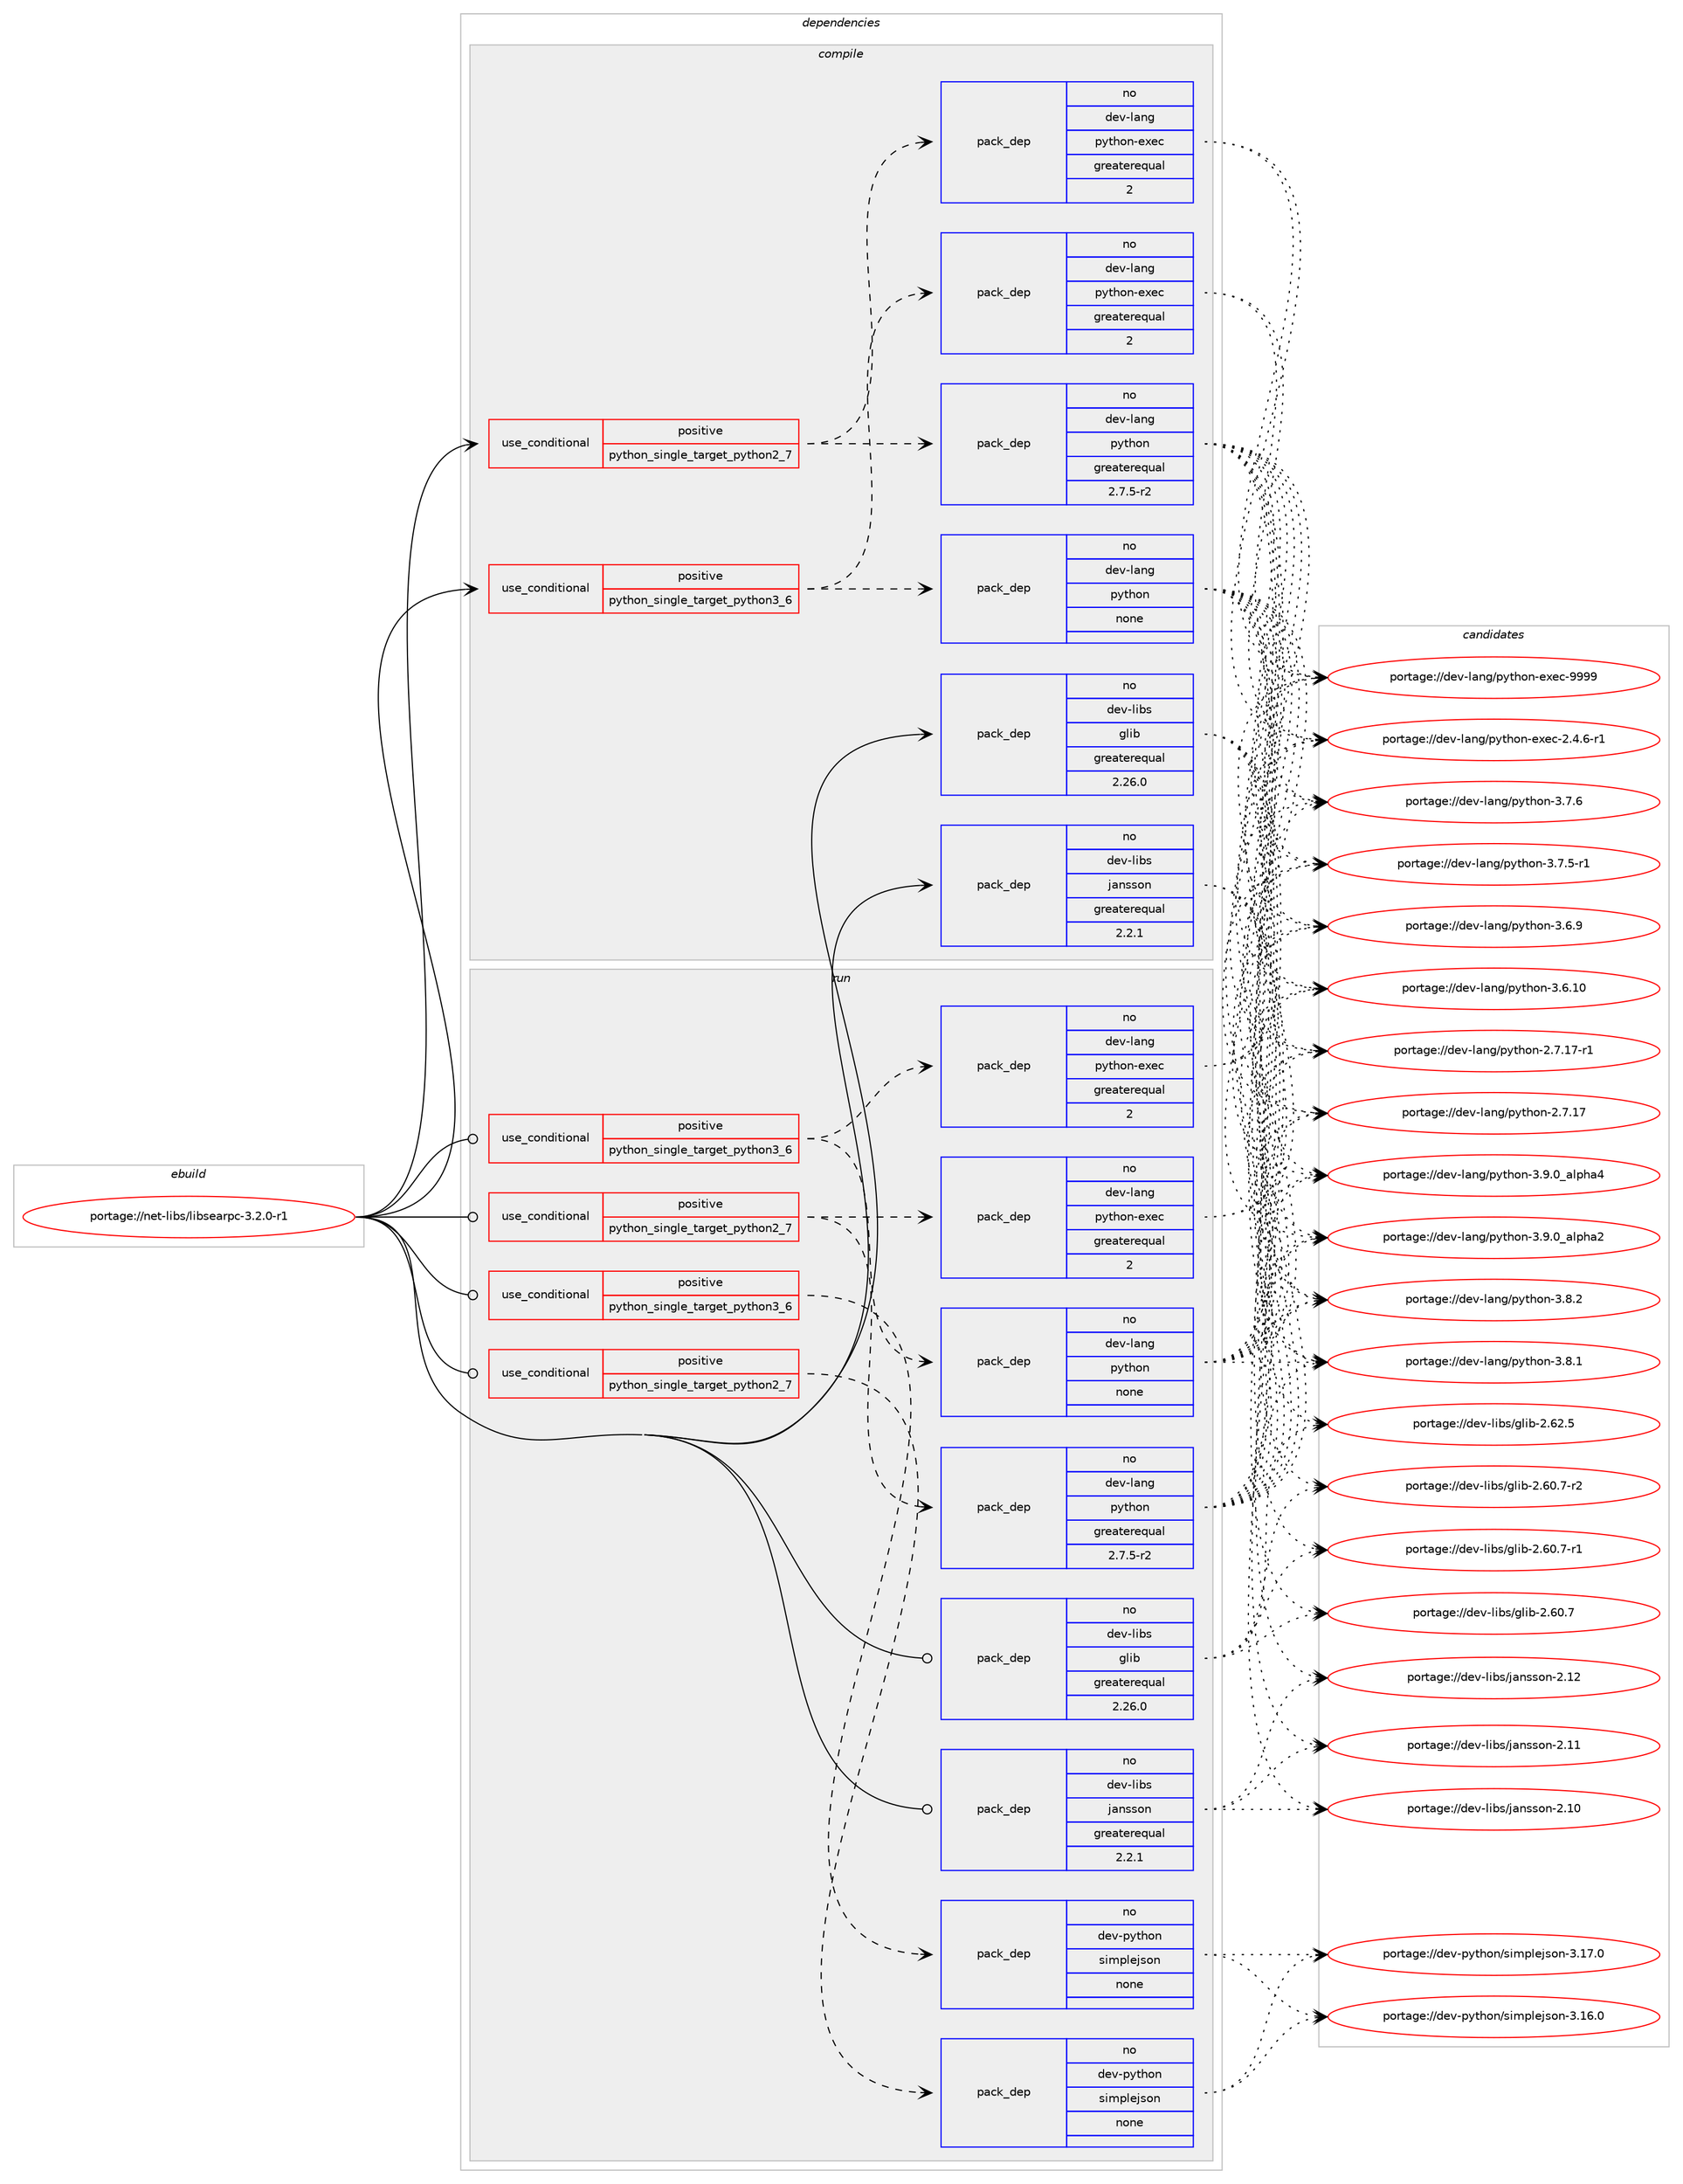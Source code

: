 digraph prolog {

# *************
# Graph options
# *************

newrank=true;
concentrate=true;
compound=true;
graph [rankdir=LR,fontname=Helvetica,fontsize=10,ranksep=1.5];#, ranksep=2.5, nodesep=0.2];
edge  [arrowhead=vee];
node  [fontname=Helvetica,fontsize=10];

# **********
# The ebuild
# **********

subgraph cluster_leftcol {
color=gray;
rank=same;
label=<<i>ebuild</i>>;
id [label="portage://net-libs/libsearpc-3.2.0-r1", color=red, width=4, href="../net-libs/libsearpc-3.2.0-r1.svg"];
}

# ****************
# The dependencies
# ****************

subgraph cluster_midcol {
color=gray;
label=<<i>dependencies</i>>;
subgraph cluster_compile {
fillcolor="#eeeeee";
style=filled;
label=<<i>compile</i>>;
subgraph cond16777 {
dependency79670 [label=<<TABLE BORDER="0" CELLBORDER="1" CELLSPACING="0" CELLPADDING="4"><TR><TD ROWSPAN="3" CELLPADDING="10">use_conditional</TD></TR><TR><TD>positive</TD></TR><TR><TD>python_single_target_python2_7</TD></TR></TABLE>>, shape=none, color=red];
subgraph pack61379 {
dependency79671 [label=<<TABLE BORDER="0" CELLBORDER="1" CELLSPACING="0" CELLPADDING="4" WIDTH="220"><TR><TD ROWSPAN="6" CELLPADDING="30">pack_dep</TD></TR><TR><TD WIDTH="110">no</TD></TR><TR><TD>dev-lang</TD></TR><TR><TD>python</TD></TR><TR><TD>greaterequal</TD></TR><TR><TD>2.7.5-r2</TD></TR></TABLE>>, shape=none, color=blue];
}
dependency79670:e -> dependency79671:w [weight=20,style="dashed",arrowhead="vee"];
subgraph pack61380 {
dependency79672 [label=<<TABLE BORDER="0" CELLBORDER="1" CELLSPACING="0" CELLPADDING="4" WIDTH="220"><TR><TD ROWSPAN="6" CELLPADDING="30">pack_dep</TD></TR><TR><TD WIDTH="110">no</TD></TR><TR><TD>dev-lang</TD></TR><TR><TD>python-exec</TD></TR><TR><TD>greaterequal</TD></TR><TR><TD>2</TD></TR></TABLE>>, shape=none, color=blue];
}
dependency79670:e -> dependency79672:w [weight=20,style="dashed",arrowhead="vee"];
}
id:e -> dependency79670:w [weight=20,style="solid",arrowhead="vee"];
subgraph cond16778 {
dependency79673 [label=<<TABLE BORDER="0" CELLBORDER="1" CELLSPACING="0" CELLPADDING="4"><TR><TD ROWSPAN="3" CELLPADDING="10">use_conditional</TD></TR><TR><TD>positive</TD></TR><TR><TD>python_single_target_python3_6</TD></TR></TABLE>>, shape=none, color=red];
subgraph pack61381 {
dependency79674 [label=<<TABLE BORDER="0" CELLBORDER="1" CELLSPACING="0" CELLPADDING="4" WIDTH="220"><TR><TD ROWSPAN="6" CELLPADDING="30">pack_dep</TD></TR><TR><TD WIDTH="110">no</TD></TR><TR><TD>dev-lang</TD></TR><TR><TD>python</TD></TR><TR><TD>none</TD></TR><TR><TD></TD></TR></TABLE>>, shape=none, color=blue];
}
dependency79673:e -> dependency79674:w [weight=20,style="dashed",arrowhead="vee"];
subgraph pack61382 {
dependency79675 [label=<<TABLE BORDER="0" CELLBORDER="1" CELLSPACING="0" CELLPADDING="4" WIDTH="220"><TR><TD ROWSPAN="6" CELLPADDING="30">pack_dep</TD></TR><TR><TD WIDTH="110">no</TD></TR><TR><TD>dev-lang</TD></TR><TR><TD>python-exec</TD></TR><TR><TD>greaterequal</TD></TR><TR><TD>2</TD></TR></TABLE>>, shape=none, color=blue];
}
dependency79673:e -> dependency79675:w [weight=20,style="dashed",arrowhead="vee"];
}
id:e -> dependency79673:w [weight=20,style="solid",arrowhead="vee"];
subgraph pack61383 {
dependency79676 [label=<<TABLE BORDER="0" CELLBORDER="1" CELLSPACING="0" CELLPADDING="4" WIDTH="220"><TR><TD ROWSPAN="6" CELLPADDING="30">pack_dep</TD></TR><TR><TD WIDTH="110">no</TD></TR><TR><TD>dev-libs</TD></TR><TR><TD>glib</TD></TR><TR><TD>greaterequal</TD></TR><TR><TD>2.26.0</TD></TR></TABLE>>, shape=none, color=blue];
}
id:e -> dependency79676:w [weight=20,style="solid",arrowhead="vee"];
subgraph pack61384 {
dependency79677 [label=<<TABLE BORDER="0" CELLBORDER="1" CELLSPACING="0" CELLPADDING="4" WIDTH="220"><TR><TD ROWSPAN="6" CELLPADDING="30">pack_dep</TD></TR><TR><TD WIDTH="110">no</TD></TR><TR><TD>dev-libs</TD></TR><TR><TD>jansson</TD></TR><TR><TD>greaterequal</TD></TR><TR><TD>2.2.1</TD></TR></TABLE>>, shape=none, color=blue];
}
id:e -> dependency79677:w [weight=20,style="solid",arrowhead="vee"];
}
subgraph cluster_compileandrun {
fillcolor="#eeeeee";
style=filled;
label=<<i>compile and run</i>>;
}
subgraph cluster_run {
fillcolor="#eeeeee";
style=filled;
label=<<i>run</i>>;
subgraph cond16779 {
dependency79678 [label=<<TABLE BORDER="0" CELLBORDER="1" CELLSPACING="0" CELLPADDING="4"><TR><TD ROWSPAN="3" CELLPADDING="10">use_conditional</TD></TR><TR><TD>positive</TD></TR><TR><TD>python_single_target_python2_7</TD></TR></TABLE>>, shape=none, color=red];
subgraph pack61385 {
dependency79679 [label=<<TABLE BORDER="0" CELLBORDER="1" CELLSPACING="0" CELLPADDING="4" WIDTH="220"><TR><TD ROWSPAN="6" CELLPADDING="30">pack_dep</TD></TR><TR><TD WIDTH="110">no</TD></TR><TR><TD>dev-lang</TD></TR><TR><TD>python</TD></TR><TR><TD>greaterequal</TD></TR><TR><TD>2.7.5-r2</TD></TR></TABLE>>, shape=none, color=blue];
}
dependency79678:e -> dependency79679:w [weight=20,style="dashed",arrowhead="vee"];
subgraph pack61386 {
dependency79680 [label=<<TABLE BORDER="0" CELLBORDER="1" CELLSPACING="0" CELLPADDING="4" WIDTH="220"><TR><TD ROWSPAN="6" CELLPADDING="30">pack_dep</TD></TR><TR><TD WIDTH="110">no</TD></TR><TR><TD>dev-lang</TD></TR><TR><TD>python-exec</TD></TR><TR><TD>greaterequal</TD></TR><TR><TD>2</TD></TR></TABLE>>, shape=none, color=blue];
}
dependency79678:e -> dependency79680:w [weight=20,style="dashed",arrowhead="vee"];
}
id:e -> dependency79678:w [weight=20,style="solid",arrowhead="odot"];
subgraph cond16780 {
dependency79681 [label=<<TABLE BORDER="0" CELLBORDER="1" CELLSPACING="0" CELLPADDING="4"><TR><TD ROWSPAN="3" CELLPADDING="10">use_conditional</TD></TR><TR><TD>positive</TD></TR><TR><TD>python_single_target_python2_7</TD></TR></TABLE>>, shape=none, color=red];
subgraph pack61387 {
dependency79682 [label=<<TABLE BORDER="0" CELLBORDER="1" CELLSPACING="0" CELLPADDING="4" WIDTH="220"><TR><TD ROWSPAN="6" CELLPADDING="30">pack_dep</TD></TR><TR><TD WIDTH="110">no</TD></TR><TR><TD>dev-python</TD></TR><TR><TD>simplejson</TD></TR><TR><TD>none</TD></TR><TR><TD></TD></TR></TABLE>>, shape=none, color=blue];
}
dependency79681:e -> dependency79682:w [weight=20,style="dashed",arrowhead="vee"];
}
id:e -> dependency79681:w [weight=20,style="solid",arrowhead="odot"];
subgraph cond16781 {
dependency79683 [label=<<TABLE BORDER="0" CELLBORDER="1" CELLSPACING="0" CELLPADDING="4"><TR><TD ROWSPAN="3" CELLPADDING="10">use_conditional</TD></TR><TR><TD>positive</TD></TR><TR><TD>python_single_target_python3_6</TD></TR></TABLE>>, shape=none, color=red];
subgraph pack61388 {
dependency79684 [label=<<TABLE BORDER="0" CELLBORDER="1" CELLSPACING="0" CELLPADDING="4" WIDTH="220"><TR><TD ROWSPAN="6" CELLPADDING="30">pack_dep</TD></TR><TR><TD WIDTH="110">no</TD></TR><TR><TD>dev-lang</TD></TR><TR><TD>python</TD></TR><TR><TD>none</TD></TR><TR><TD></TD></TR></TABLE>>, shape=none, color=blue];
}
dependency79683:e -> dependency79684:w [weight=20,style="dashed",arrowhead="vee"];
subgraph pack61389 {
dependency79685 [label=<<TABLE BORDER="0" CELLBORDER="1" CELLSPACING="0" CELLPADDING="4" WIDTH="220"><TR><TD ROWSPAN="6" CELLPADDING="30">pack_dep</TD></TR><TR><TD WIDTH="110">no</TD></TR><TR><TD>dev-lang</TD></TR><TR><TD>python-exec</TD></TR><TR><TD>greaterequal</TD></TR><TR><TD>2</TD></TR></TABLE>>, shape=none, color=blue];
}
dependency79683:e -> dependency79685:w [weight=20,style="dashed",arrowhead="vee"];
}
id:e -> dependency79683:w [weight=20,style="solid",arrowhead="odot"];
subgraph cond16782 {
dependency79686 [label=<<TABLE BORDER="0" CELLBORDER="1" CELLSPACING="0" CELLPADDING="4"><TR><TD ROWSPAN="3" CELLPADDING="10">use_conditional</TD></TR><TR><TD>positive</TD></TR><TR><TD>python_single_target_python3_6</TD></TR></TABLE>>, shape=none, color=red];
subgraph pack61390 {
dependency79687 [label=<<TABLE BORDER="0" CELLBORDER="1" CELLSPACING="0" CELLPADDING="4" WIDTH="220"><TR><TD ROWSPAN="6" CELLPADDING="30">pack_dep</TD></TR><TR><TD WIDTH="110">no</TD></TR><TR><TD>dev-python</TD></TR><TR><TD>simplejson</TD></TR><TR><TD>none</TD></TR><TR><TD></TD></TR></TABLE>>, shape=none, color=blue];
}
dependency79686:e -> dependency79687:w [weight=20,style="dashed",arrowhead="vee"];
}
id:e -> dependency79686:w [weight=20,style="solid",arrowhead="odot"];
subgraph pack61391 {
dependency79688 [label=<<TABLE BORDER="0" CELLBORDER="1" CELLSPACING="0" CELLPADDING="4" WIDTH="220"><TR><TD ROWSPAN="6" CELLPADDING="30">pack_dep</TD></TR><TR><TD WIDTH="110">no</TD></TR><TR><TD>dev-libs</TD></TR><TR><TD>glib</TD></TR><TR><TD>greaterequal</TD></TR><TR><TD>2.26.0</TD></TR></TABLE>>, shape=none, color=blue];
}
id:e -> dependency79688:w [weight=20,style="solid",arrowhead="odot"];
subgraph pack61392 {
dependency79689 [label=<<TABLE BORDER="0" CELLBORDER="1" CELLSPACING="0" CELLPADDING="4" WIDTH="220"><TR><TD ROWSPAN="6" CELLPADDING="30">pack_dep</TD></TR><TR><TD WIDTH="110">no</TD></TR><TR><TD>dev-libs</TD></TR><TR><TD>jansson</TD></TR><TR><TD>greaterequal</TD></TR><TR><TD>2.2.1</TD></TR></TABLE>>, shape=none, color=blue];
}
id:e -> dependency79689:w [weight=20,style="solid",arrowhead="odot"];
}
}

# **************
# The candidates
# **************

subgraph cluster_choices {
rank=same;
color=gray;
label=<<i>candidates</i>>;

subgraph choice61379 {
color=black;
nodesep=1;
choice10010111845108971101034711212111610411111045514657464895971081121049752 [label="portage://dev-lang/python-3.9.0_alpha4", color=red, width=4,href="../dev-lang/python-3.9.0_alpha4.svg"];
choice10010111845108971101034711212111610411111045514657464895971081121049750 [label="portage://dev-lang/python-3.9.0_alpha2", color=red, width=4,href="../dev-lang/python-3.9.0_alpha2.svg"];
choice100101118451089711010347112121116104111110455146564650 [label="portage://dev-lang/python-3.8.2", color=red, width=4,href="../dev-lang/python-3.8.2.svg"];
choice100101118451089711010347112121116104111110455146564649 [label="portage://dev-lang/python-3.8.1", color=red, width=4,href="../dev-lang/python-3.8.1.svg"];
choice100101118451089711010347112121116104111110455146554654 [label="portage://dev-lang/python-3.7.6", color=red, width=4,href="../dev-lang/python-3.7.6.svg"];
choice1001011184510897110103471121211161041111104551465546534511449 [label="portage://dev-lang/python-3.7.5-r1", color=red, width=4,href="../dev-lang/python-3.7.5-r1.svg"];
choice100101118451089711010347112121116104111110455146544657 [label="portage://dev-lang/python-3.6.9", color=red, width=4,href="../dev-lang/python-3.6.9.svg"];
choice10010111845108971101034711212111610411111045514654464948 [label="portage://dev-lang/python-3.6.10", color=red, width=4,href="../dev-lang/python-3.6.10.svg"];
choice100101118451089711010347112121116104111110455046554649554511449 [label="portage://dev-lang/python-2.7.17-r1", color=red, width=4,href="../dev-lang/python-2.7.17-r1.svg"];
choice10010111845108971101034711212111610411111045504655464955 [label="portage://dev-lang/python-2.7.17", color=red, width=4,href="../dev-lang/python-2.7.17.svg"];
dependency79671:e -> choice10010111845108971101034711212111610411111045514657464895971081121049752:w [style=dotted,weight="100"];
dependency79671:e -> choice10010111845108971101034711212111610411111045514657464895971081121049750:w [style=dotted,weight="100"];
dependency79671:e -> choice100101118451089711010347112121116104111110455146564650:w [style=dotted,weight="100"];
dependency79671:e -> choice100101118451089711010347112121116104111110455146564649:w [style=dotted,weight="100"];
dependency79671:e -> choice100101118451089711010347112121116104111110455146554654:w [style=dotted,weight="100"];
dependency79671:e -> choice1001011184510897110103471121211161041111104551465546534511449:w [style=dotted,weight="100"];
dependency79671:e -> choice100101118451089711010347112121116104111110455146544657:w [style=dotted,weight="100"];
dependency79671:e -> choice10010111845108971101034711212111610411111045514654464948:w [style=dotted,weight="100"];
dependency79671:e -> choice100101118451089711010347112121116104111110455046554649554511449:w [style=dotted,weight="100"];
dependency79671:e -> choice10010111845108971101034711212111610411111045504655464955:w [style=dotted,weight="100"];
}
subgraph choice61380 {
color=black;
nodesep=1;
choice10010111845108971101034711212111610411111045101120101994557575757 [label="portage://dev-lang/python-exec-9999", color=red, width=4,href="../dev-lang/python-exec-9999.svg"];
choice10010111845108971101034711212111610411111045101120101994550465246544511449 [label="portage://dev-lang/python-exec-2.4.6-r1", color=red, width=4,href="../dev-lang/python-exec-2.4.6-r1.svg"];
dependency79672:e -> choice10010111845108971101034711212111610411111045101120101994557575757:w [style=dotted,weight="100"];
dependency79672:e -> choice10010111845108971101034711212111610411111045101120101994550465246544511449:w [style=dotted,weight="100"];
}
subgraph choice61381 {
color=black;
nodesep=1;
choice10010111845108971101034711212111610411111045514657464895971081121049752 [label="portage://dev-lang/python-3.9.0_alpha4", color=red, width=4,href="../dev-lang/python-3.9.0_alpha4.svg"];
choice10010111845108971101034711212111610411111045514657464895971081121049750 [label="portage://dev-lang/python-3.9.0_alpha2", color=red, width=4,href="../dev-lang/python-3.9.0_alpha2.svg"];
choice100101118451089711010347112121116104111110455146564650 [label="portage://dev-lang/python-3.8.2", color=red, width=4,href="../dev-lang/python-3.8.2.svg"];
choice100101118451089711010347112121116104111110455146564649 [label="portage://dev-lang/python-3.8.1", color=red, width=4,href="../dev-lang/python-3.8.1.svg"];
choice100101118451089711010347112121116104111110455146554654 [label="portage://dev-lang/python-3.7.6", color=red, width=4,href="../dev-lang/python-3.7.6.svg"];
choice1001011184510897110103471121211161041111104551465546534511449 [label="portage://dev-lang/python-3.7.5-r1", color=red, width=4,href="../dev-lang/python-3.7.5-r1.svg"];
choice100101118451089711010347112121116104111110455146544657 [label="portage://dev-lang/python-3.6.9", color=red, width=4,href="../dev-lang/python-3.6.9.svg"];
choice10010111845108971101034711212111610411111045514654464948 [label="portage://dev-lang/python-3.6.10", color=red, width=4,href="../dev-lang/python-3.6.10.svg"];
choice100101118451089711010347112121116104111110455046554649554511449 [label="portage://dev-lang/python-2.7.17-r1", color=red, width=4,href="../dev-lang/python-2.7.17-r1.svg"];
choice10010111845108971101034711212111610411111045504655464955 [label="portage://dev-lang/python-2.7.17", color=red, width=4,href="../dev-lang/python-2.7.17.svg"];
dependency79674:e -> choice10010111845108971101034711212111610411111045514657464895971081121049752:w [style=dotted,weight="100"];
dependency79674:e -> choice10010111845108971101034711212111610411111045514657464895971081121049750:w [style=dotted,weight="100"];
dependency79674:e -> choice100101118451089711010347112121116104111110455146564650:w [style=dotted,weight="100"];
dependency79674:e -> choice100101118451089711010347112121116104111110455146564649:w [style=dotted,weight="100"];
dependency79674:e -> choice100101118451089711010347112121116104111110455146554654:w [style=dotted,weight="100"];
dependency79674:e -> choice1001011184510897110103471121211161041111104551465546534511449:w [style=dotted,weight="100"];
dependency79674:e -> choice100101118451089711010347112121116104111110455146544657:w [style=dotted,weight="100"];
dependency79674:e -> choice10010111845108971101034711212111610411111045514654464948:w [style=dotted,weight="100"];
dependency79674:e -> choice100101118451089711010347112121116104111110455046554649554511449:w [style=dotted,weight="100"];
dependency79674:e -> choice10010111845108971101034711212111610411111045504655464955:w [style=dotted,weight="100"];
}
subgraph choice61382 {
color=black;
nodesep=1;
choice10010111845108971101034711212111610411111045101120101994557575757 [label="portage://dev-lang/python-exec-9999", color=red, width=4,href="../dev-lang/python-exec-9999.svg"];
choice10010111845108971101034711212111610411111045101120101994550465246544511449 [label="portage://dev-lang/python-exec-2.4.6-r1", color=red, width=4,href="../dev-lang/python-exec-2.4.6-r1.svg"];
dependency79675:e -> choice10010111845108971101034711212111610411111045101120101994557575757:w [style=dotted,weight="100"];
dependency79675:e -> choice10010111845108971101034711212111610411111045101120101994550465246544511449:w [style=dotted,weight="100"];
}
subgraph choice61383 {
color=black;
nodesep=1;
choice1001011184510810598115471031081059845504654504653 [label="portage://dev-libs/glib-2.62.5", color=red, width=4,href="../dev-libs/glib-2.62.5.svg"];
choice10010111845108105981154710310810598455046544846554511450 [label="portage://dev-libs/glib-2.60.7-r2", color=red, width=4,href="../dev-libs/glib-2.60.7-r2.svg"];
choice10010111845108105981154710310810598455046544846554511449 [label="portage://dev-libs/glib-2.60.7-r1", color=red, width=4,href="../dev-libs/glib-2.60.7-r1.svg"];
choice1001011184510810598115471031081059845504654484655 [label="portage://dev-libs/glib-2.60.7", color=red, width=4,href="../dev-libs/glib-2.60.7.svg"];
dependency79676:e -> choice1001011184510810598115471031081059845504654504653:w [style=dotted,weight="100"];
dependency79676:e -> choice10010111845108105981154710310810598455046544846554511450:w [style=dotted,weight="100"];
dependency79676:e -> choice10010111845108105981154710310810598455046544846554511449:w [style=dotted,weight="100"];
dependency79676:e -> choice1001011184510810598115471031081059845504654484655:w [style=dotted,weight="100"];
}
subgraph choice61384 {
color=black;
nodesep=1;
choice100101118451081059811547106971101151151111104550464950 [label="portage://dev-libs/jansson-2.12", color=red, width=4,href="../dev-libs/jansson-2.12.svg"];
choice100101118451081059811547106971101151151111104550464949 [label="portage://dev-libs/jansson-2.11", color=red, width=4,href="../dev-libs/jansson-2.11.svg"];
choice100101118451081059811547106971101151151111104550464948 [label="portage://dev-libs/jansson-2.10", color=red, width=4,href="../dev-libs/jansson-2.10.svg"];
dependency79677:e -> choice100101118451081059811547106971101151151111104550464950:w [style=dotted,weight="100"];
dependency79677:e -> choice100101118451081059811547106971101151151111104550464949:w [style=dotted,weight="100"];
dependency79677:e -> choice100101118451081059811547106971101151151111104550464948:w [style=dotted,weight="100"];
}
subgraph choice61385 {
color=black;
nodesep=1;
choice10010111845108971101034711212111610411111045514657464895971081121049752 [label="portage://dev-lang/python-3.9.0_alpha4", color=red, width=4,href="../dev-lang/python-3.9.0_alpha4.svg"];
choice10010111845108971101034711212111610411111045514657464895971081121049750 [label="portage://dev-lang/python-3.9.0_alpha2", color=red, width=4,href="../dev-lang/python-3.9.0_alpha2.svg"];
choice100101118451089711010347112121116104111110455146564650 [label="portage://dev-lang/python-3.8.2", color=red, width=4,href="../dev-lang/python-3.8.2.svg"];
choice100101118451089711010347112121116104111110455146564649 [label="portage://dev-lang/python-3.8.1", color=red, width=4,href="../dev-lang/python-3.8.1.svg"];
choice100101118451089711010347112121116104111110455146554654 [label="portage://dev-lang/python-3.7.6", color=red, width=4,href="../dev-lang/python-3.7.6.svg"];
choice1001011184510897110103471121211161041111104551465546534511449 [label="portage://dev-lang/python-3.7.5-r1", color=red, width=4,href="../dev-lang/python-3.7.5-r1.svg"];
choice100101118451089711010347112121116104111110455146544657 [label="portage://dev-lang/python-3.6.9", color=red, width=4,href="../dev-lang/python-3.6.9.svg"];
choice10010111845108971101034711212111610411111045514654464948 [label="portage://dev-lang/python-3.6.10", color=red, width=4,href="../dev-lang/python-3.6.10.svg"];
choice100101118451089711010347112121116104111110455046554649554511449 [label="portage://dev-lang/python-2.7.17-r1", color=red, width=4,href="../dev-lang/python-2.7.17-r1.svg"];
choice10010111845108971101034711212111610411111045504655464955 [label="portage://dev-lang/python-2.7.17", color=red, width=4,href="../dev-lang/python-2.7.17.svg"];
dependency79679:e -> choice10010111845108971101034711212111610411111045514657464895971081121049752:w [style=dotted,weight="100"];
dependency79679:e -> choice10010111845108971101034711212111610411111045514657464895971081121049750:w [style=dotted,weight="100"];
dependency79679:e -> choice100101118451089711010347112121116104111110455146564650:w [style=dotted,weight="100"];
dependency79679:e -> choice100101118451089711010347112121116104111110455146564649:w [style=dotted,weight="100"];
dependency79679:e -> choice100101118451089711010347112121116104111110455146554654:w [style=dotted,weight="100"];
dependency79679:e -> choice1001011184510897110103471121211161041111104551465546534511449:w [style=dotted,weight="100"];
dependency79679:e -> choice100101118451089711010347112121116104111110455146544657:w [style=dotted,weight="100"];
dependency79679:e -> choice10010111845108971101034711212111610411111045514654464948:w [style=dotted,weight="100"];
dependency79679:e -> choice100101118451089711010347112121116104111110455046554649554511449:w [style=dotted,weight="100"];
dependency79679:e -> choice10010111845108971101034711212111610411111045504655464955:w [style=dotted,weight="100"];
}
subgraph choice61386 {
color=black;
nodesep=1;
choice10010111845108971101034711212111610411111045101120101994557575757 [label="portage://dev-lang/python-exec-9999", color=red, width=4,href="../dev-lang/python-exec-9999.svg"];
choice10010111845108971101034711212111610411111045101120101994550465246544511449 [label="portage://dev-lang/python-exec-2.4.6-r1", color=red, width=4,href="../dev-lang/python-exec-2.4.6-r1.svg"];
dependency79680:e -> choice10010111845108971101034711212111610411111045101120101994557575757:w [style=dotted,weight="100"];
dependency79680:e -> choice10010111845108971101034711212111610411111045101120101994550465246544511449:w [style=dotted,weight="100"];
}
subgraph choice61387 {
color=black;
nodesep=1;
choice100101118451121211161041111104711510510911210810110611511111045514649554648 [label="portage://dev-python/simplejson-3.17.0", color=red, width=4,href="../dev-python/simplejson-3.17.0.svg"];
choice100101118451121211161041111104711510510911210810110611511111045514649544648 [label="portage://dev-python/simplejson-3.16.0", color=red, width=4,href="../dev-python/simplejson-3.16.0.svg"];
dependency79682:e -> choice100101118451121211161041111104711510510911210810110611511111045514649554648:w [style=dotted,weight="100"];
dependency79682:e -> choice100101118451121211161041111104711510510911210810110611511111045514649544648:w [style=dotted,weight="100"];
}
subgraph choice61388 {
color=black;
nodesep=1;
choice10010111845108971101034711212111610411111045514657464895971081121049752 [label="portage://dev-lang/python-3.9.0_alpha4", color=red, width=4,href="../dev-lang/python-3.9.0_alpha4.svg"];
choice10010111845108971101034711212111610411111045514657464895971081121049750 [label="portage://dev-lang/python-3.9.0_alpha2", color=red, width=4,href="../dev-lang/python-3.9.0_alpha2.svg"];
choice100101118451089711010347112121116104111110455146564650 [label="portage://dev-lang/python-3.8.2", color=red, width=4,href="../dev-lang/python-3.8.2.svg"];
choice100101118451089711010347112121116104111110455146564649 [label="portage://dev-lang/python-3.8.1", color=red, width=4,href="../dev-lang/python-3.8.1.svg"];
choice100101118451089711010347112121116104111110455146554654 [label="portage://dev-lang/python-3.7.6", color=red, width=4,href="../dev-lang/python-3.7.6.svg"];
choice1001011184510897110103471121211161041111104551465546534511449 [label="portage://dev-lang/python-3.7.5-r1", color=red, width=4,href="../dev-lang/python-3.7.5-r1.svg"];
choice100101118451089711010347112121116104111110455146544657 [label="portage://dev-lang/python-3.6.9", color=red, width=4,href="../dev-lang/python-3.6.9.svg"];
choice10010111845108971101034711212111610411111045514654464948 [label="portage://dev-lang/python-3.6.10", color=red, width=4,href="../dev-lang/python-3.6.10.svg"];
choice100101118451089711010347112121116104111110455046554649554511449 [label="portage://dev-lang/python-2.7.17-r1", color=red, width=4,href="../dev-lang/python-2.7.17-r1.svg"];
choice10010111845108971101034711212111610411111045504655464955 [label="portage://dev-lang/python-2.7.17", color=red, width=4,href="../dev-lang/python-2.7.17.svg"];
dependency79684:e -> choice10010111845108971101034711212111610411111045514657464895971081121049752:w [style=dotted,weight="100"];
dependency79684:e -> choice10010111845108971101034711212111610411111045514657464895971081121049750:w [style=dotted,weight="100"];
dependency79684:e -> choice100101118451089711010347112121116104111110455146564650:w [style=dotted,weight="100"];
dependency79684:e -> choice100101118451089711010347112121116104111110455146564649:w [style=dotted,weight="100"];
dependency79684:e -> choice100101118451089711010347112121116104111110455146554654:w [style=dotted,weight="100"];
dependency79684:e -> choice1001011184510897110103471121211161041111104551465546534511449:w [style=dotted,weight="100"];
dependency79684:e -> choice100101118451089711010347112121116104111110455146544657:w [style=dotted,weight="100"];
dependency79684:e -> choice10010111845108971101034711212111610411111045514654464948:w [style=dotted,weight="100"];
dependency79684:e -> choice100101118451089711010347112121116104111110455046554649554511449:w [style=dotted,weight="100"];
dependency79684:e -> choice10010111845108971101034711212111610411111045504655464955:w [style=dotted,weight="100"];
}
subgraph choice61389 {
color=black;
nodesep=1;
choice10010111845108971101034711212111610411111045101120101994557575757 [label="portage://dev-lang/python-exec-9999", color=red, width=4,href="../dev-lang/python-exec-9999.svg"];
choice10010111845108971101034711212111610411111045101120101994550465246544511449 [label="portage://dev-lang/python-exec-2.4.6-r1", color=red, width=4,href="../dev-lang/python-exec-2.4.6-r1.svg"];
dependency79685:e -> choice10010111845108971101034711212111610411111045101120101994557575757:w [style=dotted,weight="100"];
dependency79685:e -> choice10010111845108971101034711212111610411111045101120101994550465246544511449:w [style=dotted,weight="100"];
}
subgraph choice61390 {
color=black;
nodesep=1;
choice100101118451121211161041111104711510510911210810110611511111045514649554648 [label="portage://dev-python/simplejson-3.17.0", color=red, width=4,href="../dev-python/simplejson-3.17.0.svg"];
choice100101118451121211161041111104711510510911210810110611511111045514649544648 [label="portage://dev-python/simplejson-3.16.0", color=red, width=4,href="../dev-python/simplejson-3.16.0.svg"];
dependency79687:e -> choice100101118451121211161041111104711510510911210810110611511111045514649554648:w [style=dotted,weight="100"];
dependency79687:e -> choice100101118451121211161041111104711510510911210810110611511111045514649544648:w [style=dotted,weight="100"];
}
subgraph choice61391 {
color=black;
nodesep=1;
choice1001011184510810598115471031081059845504654504653 [label="portage://dev-libs/glib-2.62.5", color=red, width=4,href="../dev-libs/glib-2.62.5.svg"];
choice10010111845108105981154710310810598455046544846554511450 [label="portage://dev-libs/glib-2.60.7-r2", color=red, width=4,href="../dev-libs/glib-2.60.7-r2.svg"];
choice10010111845108105981154710310810598455046544846554511449 [label="portage://dev-libs/glib-2.60.7-r1", color=red, width=4,href="../dev-libs/glib-2.60.7-r1.svg"];
choice1001011184510810598115471031081059845504654484655 [label="portage://dev-libs/glib-2.60.7", color=red, width=4,href="../dev-libs/glib-2.60.7.svg"];
dependency79688:e -> choice1001011184510810598115471031081059845504654504653:w [style=dotted,weight="100"];
dependency79688:e -> choice10010111845108105981154710310810598455046544846554511450:w [style=dotted,weight="100"];
dependency79688:e -> choice10010111845108105981154710310810598455046544846554511449:w [style=dotted,weight="100"];
dependency79688:e -> choice1001011184510810598115471031081059845504654484655:w [style=dotted,weight="100"];
}
subgraph choice61392 {
color=black;
nodesep=1;
choice100101118451081059811547106971101151151111104550464950 [label="portage://dev-libs/jansson-2.12", color=red, width=4,href="../dev-libs/jansson-2.12.svg"];
choice100101118451081059811547106971101151151111104550464949 [label="portage://dev-libs/jansson-2.11", color=red, width=4,href="../dev-libs/jansson-2.11.svg"];
choice100101118451081059811547106971101151151111104550464948 [label="portage://dev-libs/jansson-2.10", color=red, width=4,href="../dev-libs/jansson-2.10.svg"];
dependency79689:e -> choice100101118451081059811547106971101151151111104550464950:w [style=dotted,weight="100"];
dependency79689:e -> choice100101118451081059811547106971101151151111104550464949:w [style=dotted,weight="100"];
dependency79689:e -> choice100101118451081059811547106971101151151111104550464948:w [style=dotted,weight="100"];
}
}

}

